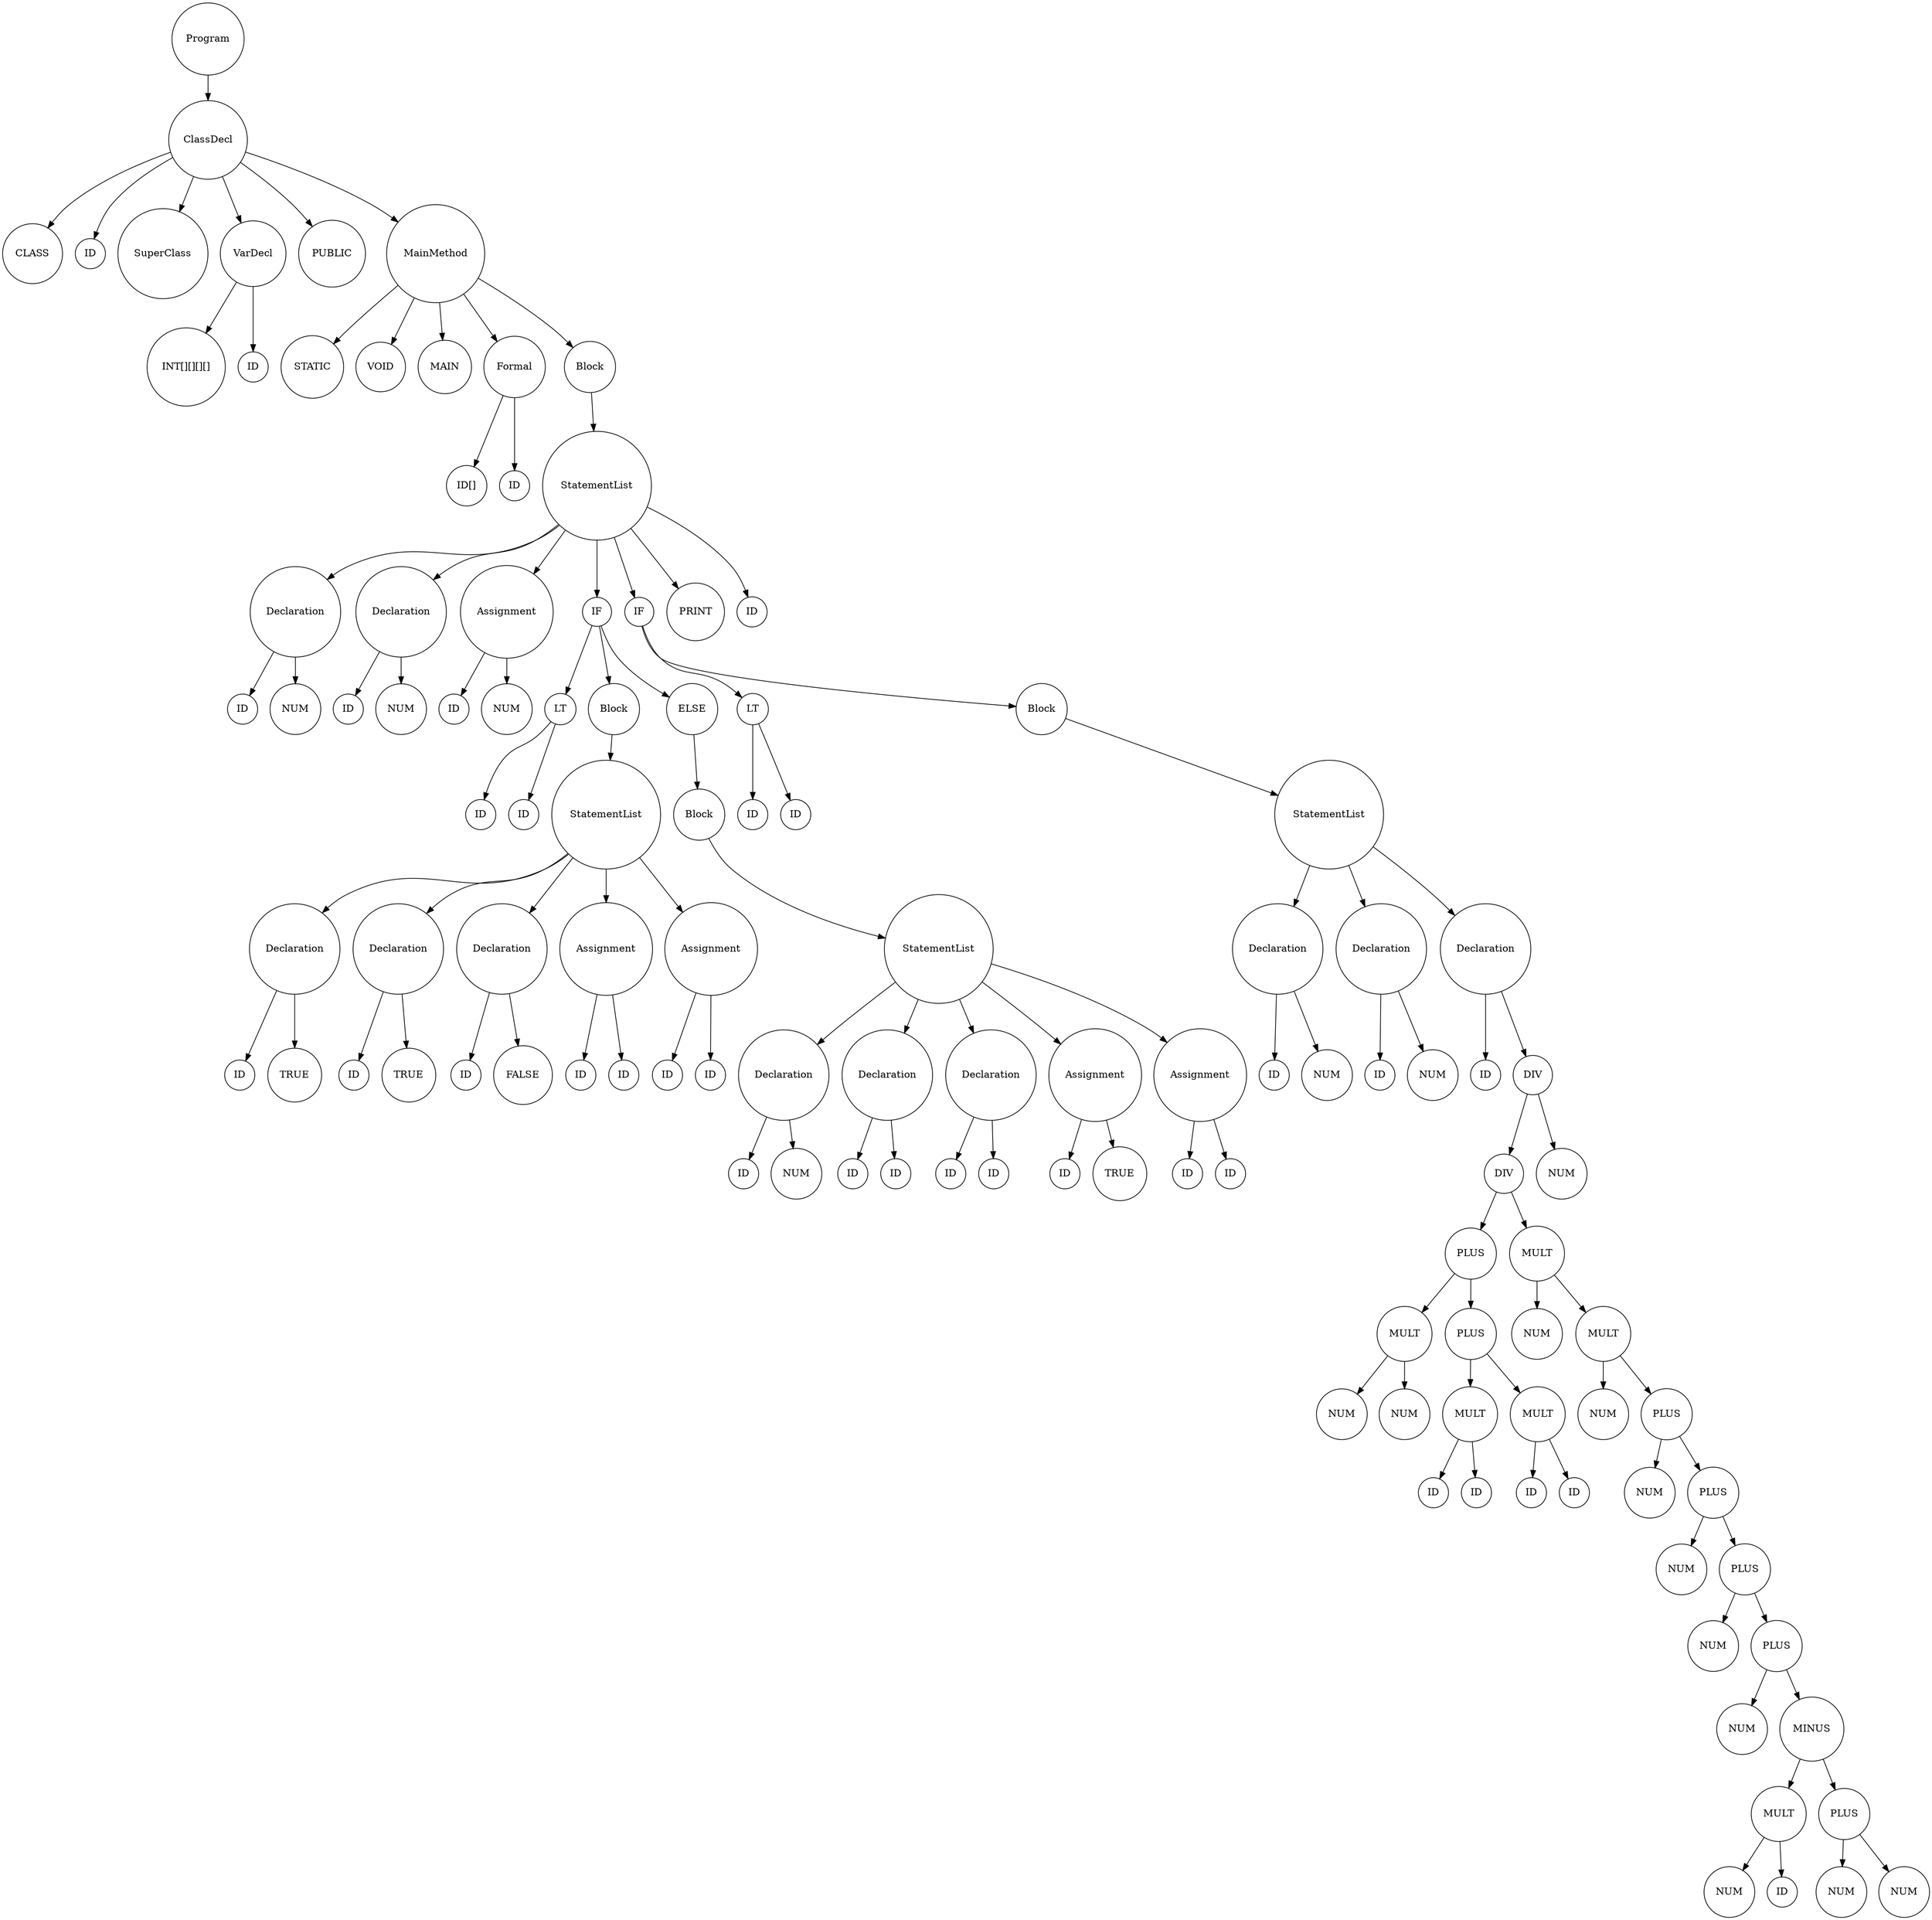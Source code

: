 digraph G {
            rankdir=TB; // Tree-like top-bottom orientation
            node [shape=circle];
              node0 [label="Program"];
  node0_0 [label="ClassDecl"];
  node0 -> node0_0;
  node0_0_0 [label="CLASS"];
  node0_0 -> node0_0_0;
  node0_0_1 [label="ID"];
  node0_0 -> node0_0_1;
  node0_0_2 [label="SuperClass"];
  node0_0 -> node0_0_2;
  node0_0_3 [label="VarDecl"];
  node0_0 -> node0_0_3;
  node0_0_3_0 [label="INT[][][][]"];
  node0_0_3 -> node0_0_3_0;
  node0_0_3_1 [label="ID"];
  node0_0_3 -> node0_0_3_1;
  node0_0_4 [label="PUBLIC"];
  node0_0 -> node0_0_4;
  node0_0_5 [label="MainMethod"];
  node0_0 -> node0_0_5;
  node0_0_5_0 [label="STATIC"];
  node0_0_5 -> node0_0_5_0;
  node0_0_5_1 [label="VOID"];
  node0_0_5 -> node0_0_5_1;
  node0_0_5_2 [label="MAIN"];
  node0_0_5 -> node0_0_5_2;
  node0_0_5_3 [label="Formal"];
  node0_0_5 -> node0_0_5_3;
  node0_0_5_3_0 [label="ID[]"];
  node0_0_5_3 -> node0_0_5_3_0;
  node0_0_5_3_1 [label="ID"];
  node0_0_5_3 -> node0_0_5_3_1;
  node0_0_5_4 [label="Block"];
  node0_0_5 -> node0_0_5_4;
  node0_0_5_4_0 [label="StatementList"];
  node0_0_5_4 -> node0_0_5_4_0;
  node0_0_5_4_0_0 [label="Declaration"];
  node0_0_5_4_0 -> node0_0_5_4_0_0;
  node0_0_5_4_0_0_0 [label="ID"];
  node0_0_5_4_0_0 -> node0_0_5_4_0_0_0;
  node0_0_5_4_0_0_1 [label="NUM"];
  node0_0_5_4_0_0 -> node0_0_5_4_0_0_1;
  node0_0_5_4_0_1 [label="Declaration"];
  node0_0_5_4_0 -> node0_0_5_4_0_1;
  node0_0_5_4_0_1_0 [label="ID"];
  node0_0_5_4_0_1 -> node0_0_5_4_0_1_0;
  node0_0_5_4_0_1_1 [label="NUM"];
  node0_0_5_4_0_1 -> node0_0_5_4_0_1_1;
  node0_0_5_4_0_2 [label="Assignment"];
  node0_0_5_4_0 -> node0_0_5_4_0_2;
  node0_0_5_4_0_2_0 [label="ID"];
  node0_0_5_4_0_2 -> node0_0_5_4_0_2_0;
  node0_0_5_4_0_2_1 [label="NUM"];
  node0_0_5_4_0_2 -> node0_0_5_4_0_2_1;
  node0_0_5_4_0_3 [label="IF"];
  node0_0_5_4_0 -> node0_0_5_4_0_3;
  node0_0_5_4_0_3_0 [label="LT"];
  node0_0_5_4_0_3 -> node0_0_5_4_0_3_0;
  node0_0_5_4_0_3_0_0 [label="ID"];
  node0_0_5_4_0_3_0 -> node0_0_5_4_0_3_0_0;
  node0_0_5_4_0_3_0_1 [label="ID"];
  node0_0_5_4_0_3_0 -> node0_0_5_4_0_3_0_1;
  node0_0_5_4_0_3_1 [label="Block"];
  node0_0_5_4_0_3 -> node0_0_5_4_0_3_1;
  node0_0_5_4_0_3_1_0 [label="StatementList"];
  node0_0_5_4_0_3_1 -> node0_0_5_4_0_3_1_0;
  node0_0_5_4_0_3_1_0_0 [label="Declaration"];
  node0_0_5_4_0_3_1_0 -> node0_0_5_4_0_3_1_0_0;
  node0_0_5_4_0_3_1_0_0_0 [label="ID"];
  node0_0_5_4_0_3_1_0_0 -> node0_0_5_4_0_3_1_0_0_0;
  node0_0_5_4_0_3_1_0_0_1 [label="TRUE"];
  node0_0_5_4_0_3_1_0_0 -> node0_0_5_4_0_3_1_0_0_1;
  node0_0_5_4_0_3_1_0_1 [label="Declaration"];
  node0_0_5_4_0_3_1_0 -> node0_0_5_4_0_3_1_0_1;
  node0_0_5_4_0_3_1_0_1_0 [label="ID"];
  node0_0_5_4_0_3_1_0_1 -> node0_0_5_4_0_3_1_0_1_0;
  node0_0_5_4_0_3_1_0_1_1 [label="TRUE"];
  node0_0_5_4_0_3_1_0_1 -> node0_0_5_4_0_3_1_0_1_1;
  node0_0_5_4_0_3_1_0_2 [label="Declaration"];
  node0_0_5_4_0_3_1_0 -> node0_0_5_4_0_3_1_0_2;
  node0_0_5_4_0_3_1_0_2_0 [label="ID"];
  node0_0_5_4_0_3_1_0_2 -> node0_0_5_4_0_3_1_0_2_0;
  node0_0_5_4_0_3_1_0_2_1 [label="FALSE"];
  node0_0_5_4_0_3_1_0_2 -> node0_0_5_4_0_3_1_0_2_1;
  node0_0_5_4_0_3_1_0_3 [label="Assignment"];
  node0_0_5_4_0_3_1_0 -> node0_0_5_4_0_3_1_0_3;
  node0_0_5_4_0_3_1_0_3_0 [label="ID"];
  node0_0_5_4_0_3_1_0_3 -> node0_0_5_4_0_3_1_0_3_0;
  node0_0_5_4_0_3_1_0_3_1 [label="ID"];
  node0_0_5_4_0_3_1_0_3 -> node0_0_5_4_0_3_1_0_3_1;
  node0_0_5_4_0_3_1_0_4 [label="Assignment"];
  node0_0_5_4_0_3_1_0 -> node0_0_5_4_0_3_1_0_4;
  node0_0_5_4_0_3_1_0_4_0 [label="ID"];
  node0_0_5_4_0_3_1_0_4 -> node0_0_5_4_0_3_1_0_4_0;
  node0_0_5_4_0_3_1_0_4_1 [label="ID"];
  node0_0_5_4_0_3_1_0_4 -> node0_0_5_4_0_3_1_0_4_1;
  node0_0_5_4_0_3_2 [label="ELSE"];
  node0_0_5_4_0_3 -> node0_0_5_4_0_3_2;
  node0_0_5_4_0_3_2_0 [label="Block"];
  node0_0_5_4_0_3_2 -> node0_0_5_4_0_3_2_0;
  node0_0_5_4_0_3_2_0_0 [label="StatementList"];
  node0_0_5_4_0_3_2_0 -> node0_0_5_4_0_3_2_0_0;
  node0_0_5_4_0_3_2_0_0_0 [label="Declaration"];
  node0_0_5_4_0_3_2_0_0 -> node0_0_5_4_0_3_2_0_0_0;
  node0_0_5_4_0_3_2_0_0_0_0 [label="ID"];
  node0_0_5_4_0_3_2_0_0_0 -> node0_0_5_4_0_3_2_0_0_0_0;
  node0_0_5_4_0_3_2_0_0_0_1 [label="NUM"];
  node0_0_5_4_0_3_2_0_0_0 -> node0_0_5_4_0_3_2_0_0_0_1;
  node0_0_5_4_0_3_2_0_0_1 [label="Declaration"];
  node0_0_5_4_0_3_2_0_0 -> node0_0_5_4_0_3_2_0_0_1;
  node0_0_5_4_0_3_2_0_0_1_0 [label="ID"];
  node0_0_5_4_0_3_2_0_0_1 -> node0_0_5_4_0_3_2_0_0_1_0;
  node0_0_5_4_0_3_2_0_0_1_1 [label="ID"];
  node0_0_5_4_0_3_2_0_0_1 -> node0_0_5_4_0_3_2_0_0_1_1;
  node0_0_5_4_0_3_2_0_0_2 [label="Declaration"];
  node0_0_5_4_0_3_2_0_0 -> node0_0_5_4_0_3_2_0_0_2;
  node0_0_5_4_0_3_2_0_0_2_0 [label="ID"];
  node0_0_5_4_0_3_2_0_0_2 -> node0_0_5_4_0_3_2_0_0_2_0;
  node0_0_5_4_0_3_2_0_0_2_1 [label="ID"];
  node0_0_5_4_0_3_2_0_0_2 -> node0_0_5_4_0_3_2_0_0_2_1;
  node0_0_5_4_0_3_2_0_0_3 [label="Assignment"];
  node0_0_5_4_0_3_2_0_0 -> node0_0_5_4_0_3_2_0_0_3;
  node0_0_5_4_0_3_2_0_0_3_0 [label="ID"];
  node0_0_5_4_0_3_2_0_0_3 -> node0_0_5_4_0_3_2_0_0_3_0;
  node0_0_5_4_0_3_2_0_0_3_1 [label="TRUE"];
  node0_0_5_4_0_3_2_0_0_3 -> node0_0_5_4_0_3_2_0_0_3_1;
  node0_0_5_4_0_3_2_0_0_4 [label="Assignment"];
  node0_0_5_4_0_3_2_0_0 -> node0_0_5_4_0_3_2_0_0_4;
  node0_0_5_4_0_3_2_0_0_4_0 [label="ID"];
  node0_0_5_4_0_3_2_0_0_4 -> node0_0_5_4_0_3_2_0_0_4_0;
  node0_0_5_4_0_3_2_0_0_4_1 [label="ID"];
  node0_0_5_4_0_3_2_0_0_4 -> node0_0_5_4_0_3_2_0_0_4_1;
  node0_0_5_4_0_4 [label="IF"];
  node0_0_5_4_0 -> node0_0_5_4_0_4;
  node0_0_5_4_0_4_0 [label="LT"];
  node0_0_5_4_0_4 -> node0_0_5_4_0_4_0;
  node0_0_5_4_0_4_0_0 [label="ID"];
  node0_0_5_4_0_4_0 -> node0_0_5_4_0_4_0_0;
  node0_0_5_4_0_4_0_1 [label="ID"];
  node0_0_5_4_0_4_0 -> node0_0_5_4_0_4_0_1;
  node0_0_5_4_0_4_1 [label="Block"];
  node0_0_5_4_0_4 -> node0_0_5_4_0_4_1;
  node0_0_5_4_0_4_1_0 [label="StatementList"];
  node0_0_5_4_0_4_1 -> node0_0_5_4_0_4_1_0;
  node0_0_5_4_0_4_1_0_0 [label="Declaration"];
  node0_0_5_4_0_4_1_0 -> node0_0_5_4_0_4_1_0_0;
  node0_0_5_4_0_4_1_0_0_0 [label="ID"];
  node0_0_5_4_0_4_1_0_0 -> node0_0_5_4_0_4_1_0_0_0;
  node0_0_5_4_0_4_1_0_0_1 [label="NUM"];
  node0_0_5_4_0_4_1_0_0 -> node0_0_5_4_0_4_1_0_0_1;
  node0_0_5_4_0_4_1_0_1 [label="Declaration"];
  node0_0_5_4_0_4_1_0 -> node0_0_5_4_0_4_1_0_1;
  node0_0_5_4_0_4_1_0_1_0 [label="ID"];
  node0_0_5_4_0_4_1_0_1 -> node0_0_5_4_0_4_1_0_1_0;
  node0_0_5_4_0_4_1_0_1_1 [label="NUM"];
  node0_0_5_4_0_4_1_0_1 -> node0_0_5_4_0_4_1_0_1_1;
  node0_0_5_4_0_4_1_0_2 [label="Declaration"];
  node0_0_5_4_0_4_1_0 -> node0_0_5_4_0_4_1_0_2;
  node0_0_5_4_0_4_1_0_2_0 [label="ID"];
  node0_0_5_4_0_4_1_0_2 -> node0_0_5_4_0_4_1_0_2_0;
  node0_0_5_4_0_4_1_0_2_1 [label="DIV"];
  node0_0_5_4_0_4_1_0_2 -> node0_0_5_4_0_4_1_0_2_1;
  node0_0_5_4_0_4_1_0_2_1_0 [label="DIV"];
  node0_0_5_4_0_4_1_0_2_1 -> node0_0_5_4_0_4_1_0_2_1_0;
  node0_0_5_4_0_4_1_0_2_1_0_0 [label="PLUS"];
  node0_0_5_4_0_4_1_0_2_1_0 -> node0_0_5_4_0_4_1_0_2_1_0_0;
  node0_0_5_4_0_4_1_0_2_1_0_0_0 [label="MULT"];
  node0_0_5_4_0_4_1_0_2_1_0_0 -> node0_0_5_4_0_4_1_0_2_1_0_0_0;
  node0_0_5_4_0_4_1_0_2_1_0_0_0_0 [label="NUM"];
  node0_0_5_4_0_4_1_0_2_1_0_0_0 -> node0_0_5_4_0_4_1_0_2_1_0_0_0_0;
  node0_0_5_4_0_4_1_0_2_1_0_0_0_1 [label="NUM"];
  node0_0_5_4_0_4_1_0_2_1_0_0_0 -> node0_0_5_4_0_4_1_0_2_1_0_0_0_1;
  node0_0_5_4_0_4_1_0_2_1_0_0_1 [label="PLUS"];
  node0_0_5_4_0_4_1_0_2_1_0_0 -> node0_0_5_4_0_4_1_0_2_1_0_0_1;
  node0_0_5_4_0_4_1_0_2_1_0_0_1_0 [label="MULT"];
  node0_0_5_4_0_4_1_0_2_1_0_0_1 -> node0_0_5_4_0_4_1_0_2_1_0_0_1_0;
  node0_0_5_4_0_4_1_0_2_1_0_0_1_0_0 [label="ID"];
  node0_0_5_4_0_4_1_0_2_1_0_0_1_0 -> node0_0_5_4_0_4_1_0_2_1_0_0_1_0_0;
  node0_0_5_4_0_4_1_0_2_1_0_0_1_0_1 [label="ID"];
  node0_0_5_4_0_4_1_0_2_1_0_0_1_0 -> node0_0_5_4_0_4_1_0_2_1_0_0_1_0_1;
  node0_0_5_4_0_4_1_0_2_1_0_0_1_1 [label="MULT"];
  node0_0_5_4_0_4_1_0_2_1_0_0_1 -> node0_0_5_4_0_4_1_0_2_1_0_0_1_1;
  node0_0_5_4_0_4_1_0_2_1_0_0_1_1_0 [label="ID"];
  node0_0_5_4_0_4_1_0_2_1_0_0_1_1 -> node0_0_5_4_0_4_1_0_2_1_0_0_1_1_0;
  node0_0_5_4_0_4_1_0_2_1_0_0_1_1_1 [label="ID"];
  node0_0_5_4_0_4_1_0_2_1_0_0_1_1 -> node0_0_5_4_0_4_1_0_2_1_0_0_1_1_1;
  node0_0_5_4_0_4_1_0_2_1_0_1 [label="MULT"];
  node0_0_5_4_0_4_1_0_2_1_0 -> node0_0_5_4_0_4_1_0_2_1_0_1;
  node0_0_5_4_0_4_1_0_2_1_0_1_0 [label="NUM"];
  node0_0_5_4_0_4_1_0_2_1_0_1 -> node0_0_5_4_0_4_1_0_2_1_0_1_0;
  node0_0_5_4_0_4_1_0_2_1_0_1_1 [label="MULT"];
  node0_0_5_4_0_4_1_0_2_1_0_1 -> node0_0_5_4_0_4_1_0_2_1_0_1_1;
  node0_0_5_4_0_4_1_0_2_1_0_1_1_0 [label="NUM"];
  node0_0_5_4_0_4_1_0_2_1_0_1_1 -> node0_0_5_4_0_4_1_0_2_1_0_1_1_0;
  node0_0_5_4_0_4_1_0_2_1_0_1_1_1 [label="PLUS"];
  node0_0_5_4_0_4_1_0_2_1_0_1_1 -> node0_0_5_4_0_4_1_0_2_1_0_1_1_1;
  node0_0_5_4_0_4_1_0_2_1_0_1_1_1_0 [label="NUM"];
  node0_0_5_4_0_4_1_0_2_1_0_1_1_1 -> node0_0_5_4_0_4_1_0_2_1_0_1_1_1_0;
  node0_0_5_4_0_4_1_0_2_1_0_1_1_1_1 [label="PLUS"];
  node0_0_5_4_0_4_1_0_2_1_0_1_1_1 -> node0_0_5_4_0_4_1_0_2_1_0_1_1_1_1;
  node0_0_5_4_0_4_1_0_2_1_0_1_1_1_1_0 [label="NUM"];
  node0_0_5_4_0_4_1_0_2_1_0_1_1_1_1 -> node0_0_5_4_0_4_1_0_2_1_0_1_1_1_1_0;
  node0_0_5_4_0_4_1_0_2_1_0_1_1_1_1_1 [label="PLUS"];
  node0_0_5_4_0_4_1_0_2_1_0_1_1_1_1 -> node0_0_5_4_0_4_1_0_2_1_0_1_1_1_1_1;
  node0_0_5_4_0_4_1_0_2_1_0_1_1_1_1_1_0 [label="NUM"];
  node0_0_5_4_0_4_1_0_2_1_0_1_1_1_1_1 -> node0_0_5_4_0_4_1_0_2_1_0_1_1_1_1_1_0;
  node0_0_5_4_0_4_1_0_2_1_0_1_1_1_1_1_1 [label="PLUS"];
  node0_0_5_4_0_4_1_0_2_1_0_1_1_1_1_1 -> node0_0_5_4_0_4_1_0_2_1_0_1_1_1_1_1_1;
  node0_0_5_4_0_4_1_0_2_1_0_1_1_1_1_1_1_0 [label="NUM"];
  node0_0_5_4_0_4_1_0_2_1_0_1_1_1_1_1_1 -> node0_0_5_4_0_4_1_0_2_1_0_1_1_1_1_1_1_0;
  node0_0_5_4_0_4_1_0_2_1_0_1_1_1_1_1_1_1 [label="MINUS"];
  node0_0_5_4_0_4_1_0_2_1_0_1_1_1_1_1_1 -> node0_0_5_4_0_4_1_0_2_1_0_1_1_1_1_1_1_1;
  node0_0_5_4_0_4_1_0_2_1_0_1_1_1_1_1_1_1_0 [label="MULT"];
  node0_0_5_4_0_4_1_0_2_1_0_1_1_1_1_1_1_1 -> node0_0_5_4_0_4_1_0_2_1_0_1_1_1_1_1_1_1_0;
  node0_0_5_4_0_4_1_0_2_1_0_1_1_1_1_1_1_1_0_0 [label="NUM"];
  node0_0_5_4_0_4_1_0_2_1_0_1_1_1_1_1_1_1_0 -> node0_0_5_4_0_4_1_0_2_1_0_1_1_1_1_1_1_1_0_0;
  node0_0_5_4_0_4_1_0_2_1_0_1_1_1_1_1_1_1_0_1 [label="ID"];
  node0_0_5_4_0_4_1_0_2_1_0_1_1_1_1_1_1_1_0 -> node0_0_5_4_0_4_1_0_2_1_0_1_1_1_1_1_1_1_0_1;
  node0_0_5_4_0_4_1_0_2_1_0_1_1_1_1_1_1_1_1 [label="PLUS"];
  node0_0_5_4_0_4_1_0_2_1_0_1_1_1_1_1_1_1 -> node0_0_5_4_0_4_1_0_2_1_0_1_1_1_1_1_1_1_1;
  node0_0_5_4_0_4_1_0_2_1_0_1_1_1_1_1_1_1_1_0 [label="NUM"];
  node0_0_5_4_0_4_1_0_2_1_0_1_1_1_1_1_1_1_1 -> node0_0_5_4_0_4_1_0_2_1_0_1_1_1_1_1_1_1_1_0;
  node0_0_5_4_0_4_1_0_2_1_0_1_1_1_1_1_1_1_1_1 [label="NUM"];
  node0_0_5_4_0_4_1_0_2_1_0_1_1_1_1_1_1_1_1 -> node0_0_5_4_0_4_1_0_2_1_0_1_1_1_1_1_1_1_1_1;
  node0_0_5_4_0_4_1_0_2_1_1 [label="NUM"];
  node0_0_5_4_0_4_1_0_2_1 -> node0_0_5_4_0_4_1_0_2_1_1;
  node0_0_5_4_0_5 [label="PRINT"];
  node0_0_5_4_0 -> node0_0_5_4_0_5;
  node0_0_5_4_0_6 [label="ID"];
  node0_0_5_4_0 -> node0_0_5_4_0_6;
        }